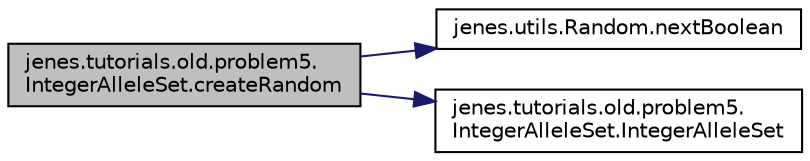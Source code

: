 digraph "jenes.tutorials.old.problem5.IntegerAlleleSet.createRandom"
{
  edge [fontname="Helvetica",fontsize="10",labelfontname="Helvetica",labelfontsize="10"];
  node [fontname="Helvetica",fontsize="10",shape=record];
  rankdir="LR";
  Node1 [label="jenes.tutorials.old.problem5.\lIntegerAlleleSet.createRandom",height=0.2,width=0.4,color="black", fillcolor="grey75", style="filled" fontcolor="black"];
  Node1 -> Node2 [color="midnightblue",fontsize="10",style="solid",fontname="Helvetica"];
  Node2 [label="jenes.utils.Random.nextBoolean",height=0.2,width=0.4,color="black", fillcolor="white", style="filled",URL="$classjenes_1_1utils_1_1_random.html#a16e9050a46f8218ec8e0f73c6456a5db"];
  Node1 -> Node3 [color="midnightblue",fontsize="10",style="solid",fontname="Helvetica"];
  Node3 [label="jenes.tutorials.old.problem5.\lIntegerAlleleSet.IntegerAlleleSet",height=0.2,width=0.4,color="black", fillcolor="white", style="filled",URL="$classjenes_1_1tutorials_1_1old_1_1problem5_1_1_integer_allele_set.html#a4bf775d640641b83dd1c53564b00f263"];
}
